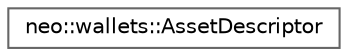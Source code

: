 digraph "Graphical Class Hierarchy"
{
 // LATEX_PDF_SIZE
  bgcolor="transparent";
  edge [fontname=Helvetica,fontsize=10,labelfontname=Helvetica,labelfontsize=10];
  node [fontname=Helvetica,fontsize=10,shape=box,height=0.2,width=0.4];
  rankdir="LR";
  Node0 [id="Node000000",label="neo::wallets::AssetDescriptor",height=0.2,width=0.4,color="grey40", fillcolor="white", style="filled",URL="$classneo_1_1wallets_1_1_asset_descriptor.html",tooltip="Represents the descriptor of an asset."];
}
